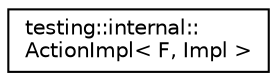 digraph "Graphical Class Hierarchy"
{
 // INTERACTIVE_SVG=YES
 // LATEX_PDF_SIZE
  edge [fontname="Helvetica",fontsize="10",labelfontname="Helvetica",labelfontsize="10"];
  node [fontname="Helvetica",fontsize="10",shape=record];
  rankdir="LR";
  Node0 [label="testing::internal::\lActionImpl\< F, Impl \>",height=0.2,width=0.4,color="black", fillcolor="white", style="filled",URL="$d0/dd9/structtesting_1_1internal_1_1_action_impl.html",tooltip=" "];
}
